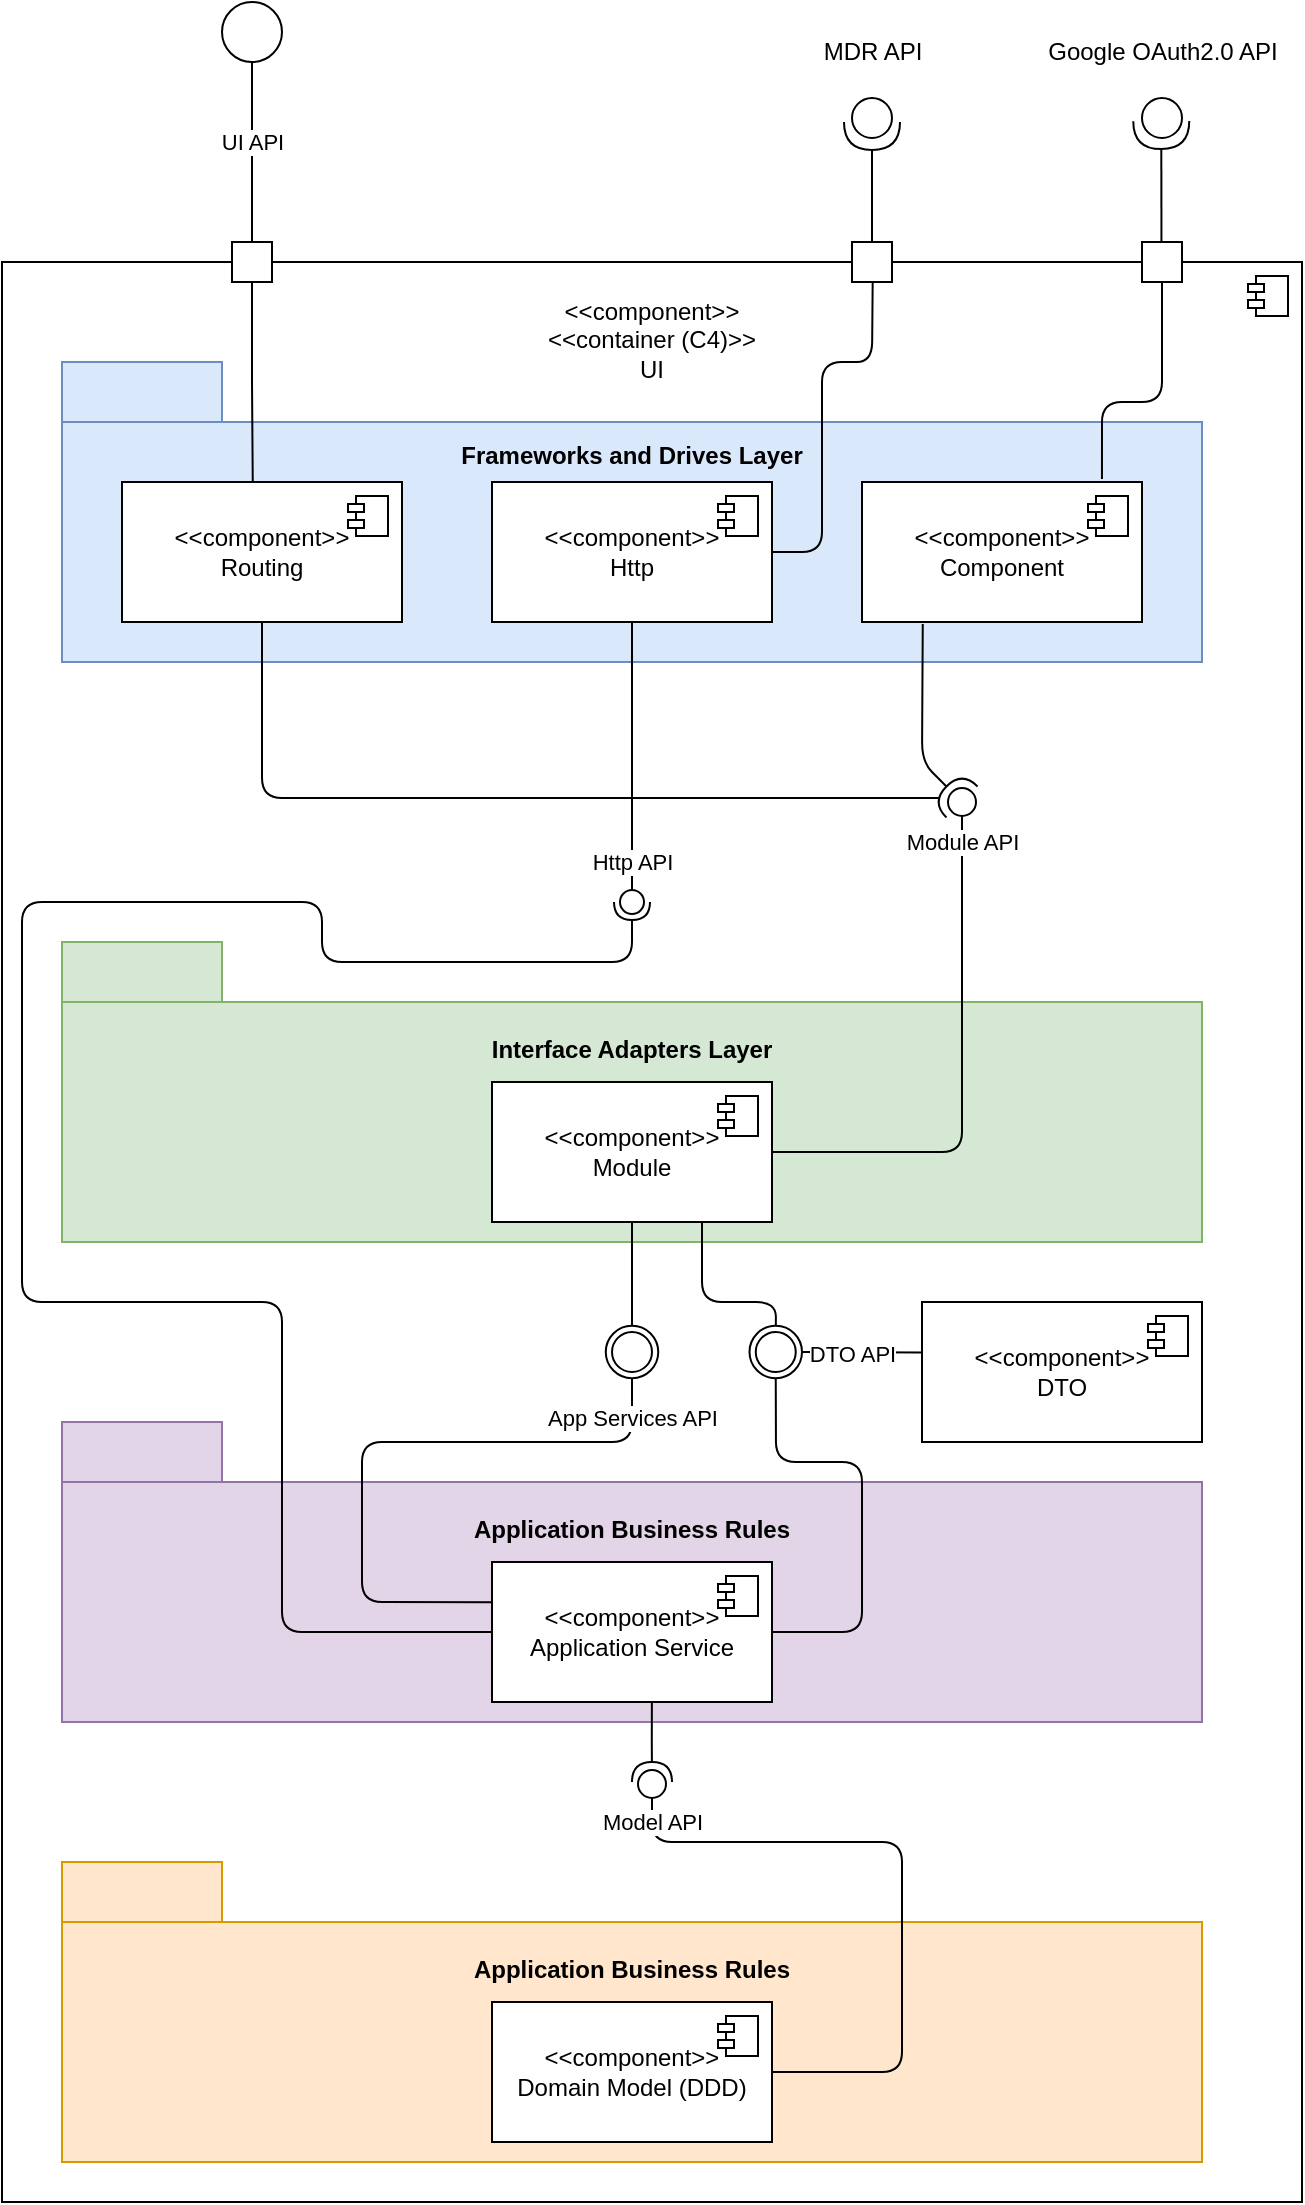 <mxfile>
    <diagram name="Página-1" id="oDKx01zZ5vxRKA5znKhv">
        <mxGraphModel dx="1204" dy="916" grid="1" gridSize="10" guides="1" tooltips="1" connect="1" arrows="1" fold="1" page="1" pageScale="1" pageWidth="827" pageHeight="1169" math="0" shadow="0">
            <root>
                <mxCell id="0"/>
                <mxCell id="1" parent="0"/>
                <mxCell id="-gaBI5YNp0DLK8B5nc4l-1" value="&amp;lt;&amp;lt;component&amp;gt;&amp;gt;&lt;div&gt;&amp;lt;&amp;lt;container (C4)&amp;gt;&amp;gt;&lt;/div&gt;&lt;div&gt;UI&lt;/div&gt;&lt;div&gt;&lt;br&gt;&lt;/div&gt;&lt;div&gt;&lt;br&gt;&lt;/div&gt;&lt;div&gt;&lt;br&gt;&lt;/div&gt;&lt;div&gt;&lt;br&gt;&lt;/div&gt;&lt;div&gt;&lt;br&gt;&lt;/div&gt;&lt;div&gt;&lt;br&gt;&lt;/div&gt;&lt;div&gt;&lt;br&gt;&lt;/div&gt;&lt;div&gt;&lt;br&gt;&lt;/div&gt;&lt;div&gt;&lt;br&gt;&lt;/div&gt;&lt;div&gt;&lt;br&gt;&lt;/div&gt;&lt;div&gt;&lt;br&gt;&lt;/div&gt;&lt;div&gt;&lt;br&gt;&lt;/div&gt;&lt;div&gt;&lt;br&gt;&lt;/div&gt;&lt;div&gt;&lt;br&gt;&lt;/div&gt;&lt;div&gt;&lt;br&gt;&lt;/div&gt;&lt;div&gt;&lt;br&gt;&lt;/div&gt;&lt;div&gt;&lt;br&gt;&lt;/div&gt;&lt;div&gt;&lt;br&gt;&lt;/div&gt;&lt;div&gt;&lt;br&gt;&lt;/div&gt;&lt;div&gt;&lt;br&gt;&lt;/div&gt;&lt;div&gt;&lt;br&gt;&lt;/div&gt;&lt;div&gt;&lt;br&gt;&lt;/div&gt;&lt;div&gt;&lt;br&gt;&lt;/div&gt;&lt;div&gt;&lt;br&gt;&lt;/div&gt;&lt;div&gt;&lt;br&gt;&lt;/div&gt;&lt;div&gt;&lt;br&gt;&lt;/div&gt;&lt;div&gt;&lt;br&gt;&lt;/div&gt;&lt;div&gt;&lt;br&gt;&lt;/div&gt;&lt;div&gt;&lt;br&gt;&lt;/div&gt;&lt;div&gt;&lt;br&gt;&lt;/div&gt;&lt;div&gt;&lt;br&gt;&lt;/div&gt;&lt;div&gt;&lt;br&gt;&lt;/div&gt;&lt;div&gt;&lt;br&gt;&lt;/div&gt;&lt;div&gt;&lt;br&gt;&lt;/div&gt;&lt;div&gt;&lt;br&gt;&lt;/div&gt;&lt;div&gt;&lt;br&gt;&lt;/div&gt;&lt;div&gt;&lt;br&gt;&lt;/div&gt;&lt;div&gt;&lt;br&gt;&lt;/div&gt;&lt;div&gt;&lt;br&gt;&lt;/div&gt;&lt;div&gt;&lt;br&gt;&lt;/div&gt;&lt;div&gt;&lt;br&gt;&lt;/div&gt;&lt;div&gt;&lt;br&gt;&lt;/div&gt;&lt;div&gt;&lt;br&gt;&lt;/div&gt;&lt;div&gt;&lt;br&gt;&lt;/div&gt;&lt;div&gt;&lt;br&gt;&lt;/div&gt;&lt;div&gt;&lt;br&gt;&lt;/div&gt;&lt;div&gt;&lt;br&gt;&lt;/div&gt;&lt;div&gt;&lt;br&gt;&lt;/div&gt;&lt;div&gt;&lt;br&gt;&lt;/div&gt;&lt;div&gt;&lt;br&gt;&lt;/div&gt;&lt;div&gt;&lt;br&gt;&lt;/div&gt;&lt;div&gt;&lt;br&gt;&lt;/div&gt;&lt;div&gt;&lt;br&gt;&lt;/div&gt;&lt;div&gt;&lt;br&gt;&lt;/div&gt;&lt;div&gt;&lt;br&gt;&lt;/div&gt;&lt;div&gt;&lt;br&gt;&lt;/div&gt;&lt;div&gt;&lt;br&gt;&lt;/div&gt;&lt;div&gt;&lt;br&gt;&lt;/div&gt;&lt;div&gt;&lt;br&gt;&lt;/div&gt;&lt;div&gt;&lt;br&gt;&lt;/div&gt;&lt;div&gt;&lt;br&gt;&lt;/div&gt;&lt;div&gt;&lt;br&gt;&lt;/div&gt;" style="html=1;dropTarget=0;whiteSpace=wrap;" parent="1" vertex="1">
                    <mxGeometry x="40" y="150" width="650" height="970" as="geometry"/>
                </mxCell>
                <mxCell id="-gaBI5YNp0DLK8B5nc4l-2" value="" style="shape=module;jettyWidth=8;jettyHeight=4;" parent="-gaBI5YNp0DLK8B5nc4l-1" vertex="1">
                    <mxGeometry x="1" width="20" height="20" relative="1" as="geometry">
                        <mxPoint x="-27" y="7" as="offset"/>
                    </mxGeometry>
                </mxCell>
                <mxCell id="-gaBI5YNp0DLK8B5nc4l-3" value="Frameworks and Drives Layer&lt;br&gt;&lt;br&gt;&lt;br&gt;&lt;div&gt;&lt;br&gt;&lt;/div&gt;&lt;div&gt;&lt;br&gt;&lt;/div&gt;&lt;div&gt;&lt;br&gt;&lt;/div&gt;&lt;div&gt;&lt;br&gt;&lt;/div&gt;" style="shape=folder;fontStyle=1;tabWidth=80;tabHeight=30;tabPosition=left;html=1;boundedLbl=1;whiteSpace=wrap;fillColor=#dae8fc;strokeColor=#6c8ebf;" parent="1" vertex="1">
                    <mxGeometry x="70" y="200" width="570" height="150" as="geometry"/>
                </mxCell>
                <mxCell id="-gaBI5YNp0DLK8B5nc4l-4" value="Interface Adapters Layer&lt;div&gt;&lt;br&gt;&lt;/div&gt;&lt;div&gt;&lt;br&gt;&lt;/div&gt;&lt;div&gt;&lt;br&gt;&lt;/div&gt;&lt;div&gt;&lt;br&gt;&lt;/div&gt;&lt;div&gt;&lt;br&gt;&lt;/div&gt;" style="shape=folder;fontStyle=1;tabWidth=80;tabHeight=30;tabPosition=left;html=1;boundedLbl=1;whiteSpace=wrap;fillColor=#d5e8d4;strokeColor=#82b366;" parent="1" vertex="1">
                    <mxGeometry x="70" y="490" width="570" height="150" as="geometry"/>
                </mxCell>
                <mxCell id="-gaBI5YNp0DLK8B5nc4l-5" value="Application Business Rules&lt;div&gt;&lt;br&gt;&lt;/div&gt;&lt;div&gt;&lt;br&gt;&lt;/div&gt;&lt;div&gt;&lt;br&gt;&lt;/div&gt;&lt;div&gt;&lt;br&gt;&lt;/div&gt;&lt;div&gt;&lt;br&gt;&lt;/div&gt;" style="shape=folder;fontStyle=1;tabWidth=80;tabHeight=30;tabPosition=left;html=1;boundedLbl=1;whiteSpace=wrap;fillColor=#e1d5e7;strokeColor=#9673a6;" parent="1" vertex="1">
                    <mxGeometry x="70" y="730" width="570" height="150" as="geometry"/>
                </mxCell>
                <mxCell id="-gaBI5YNp0DLK8B5nc4l-6" value="Application Business Rules&lt;div&gt;&lt;br&gt;&lt;/div&gt;&lt;div&gt;&lt;br&gt;&lt;/div&gt;&lt;div&gt;&lt;br&gt;&lt;/div&gt;&lt;div&gt;&lt;br&gt;&lt;/div&gt;&lt;div&gt;&lt;br&gt;&lt;/div&gt;" style="shape=folder;fontStyle=1;tabWidth=80;tabHeight=30;tabPosition=left;html=1;boundedLbl=1;whiteSpace=wrap;fillColor=#ffe6cc;strokeColor=#d79b00;" parent="1" vertex="1">
                    <mxGeometry x="70" y="950" width="570" height="150" as="geometry"/>
                </mxCell>
                <mxCell id="37" style="edgeStyle=none;html=1;endArrow=none;endFill=0;endSize=12;" parent="1" source="-gaBI5YNp0DLK8B5nc4l-7" edge="1">
                    <mxGeometry relative="1" as="geometry">
                        <mxPoint x="509" y="418" as="targetPoint"/>
                        <Array as="points">
                            <mxPoint x="170" y="418"/>
                        </Array>
                    </mxGeometry>
                </mxCell>
                <mxCell id="-gaBI5YNp0DLK8B5nc4l-7" value="&amp;lt;&amp;lt;component&amp;gt;&amp;gt;&lt;div&gt;Routing&lt;/div&gt;" style="html=1;dropTarget=0;whiteSpace=wrap;" parent="1" vertex="1">
                    <mxGeometry x="100" y="260" width="140" height="70" as="geometry"/>
                </mxCell>
                <mxCell id="-gaBI5YNp0DLK8B5nc4l-8" value="" style="shape=module;jettyWidth=8;jettyHeight=4;" parent="-gaBI5YNp0DLK8B5nc4l-7" vertex="1">
                    <mxGeometry x="1" width="20" height="20" relative="1" as="geometry">
                        <mxPoint x="-27" y="7" as="offset"/>
                    </mxGeometry>
                </mxCell>
                <mxCell id="19" style="edgeStyle=none;html=1;entryX=0.5;entryY=0;entryDx=0;entryDy=0;endArrow=none;endFill=0;endSize=5;" parent="1" source="-gaBI5YNp0DLK8B5nc4l-9" target="17" edge="1">
                    <mxGeometry relative="1" as="geometry"/>
                </mxCell>
                <mxCell id="20" value="Module API" style="edgeStyle=none;html=1;endArrow=oval;endFill=0;endSize=14;exitX=1;exitY=0.5;exitDx=0;exitDy=0;" parent="1" source="-gaBI5YNp0DLK8B5nc4l-9" edge="1">
                    <mxGeometry x="0.852" relative="1" as="geometry">
                        <mxPoint x="520" y="420" as="targetPoint"/>
                        <Array as="points">
                            <mxPoint x="520" y="595"/>
                            <mxPoint x="520" y="510"/>
                        </Array>
                        <mxPoint as="offset"/>
                    </mxGeometry>
                </mxCell>
                <mxCell id="44" style="edgeStyle=none;html=1;entryX=0.5;entryY=0;entryDx=0;entryDy=0;endArrow=none;endFill=0;exitX=0.75;exitY=1;exitDx=0;exitDy=0;" edge="1" parent="1" source="-gaBI5YNp0DLK8B5nc4l-9" target="43">
                    <mxGeometry relative="1" as="geometry">
                        <Array as="points">
                            <mxPoint x="390" y="670"/>
                            <mxPoint x="427" y="670"/>
                        </Array>
                    </mxGeometry>
                </mxCell>
                <mxCell id="-gaBI5YNp0DLK8B5nc4l-9" value="&amp;lt;&amp;lt;component&amp;gt;&amp;gt;&lt;div&gt;Module&lt;/div&gt;" style="html=1;dropTarget=0;whiteSpace=wrap;" parent="1" vertex="1">
                    <mxGeometry x="285" y="560" width="140" height="70" as="geometry"/>
                </mxCell>
                <mxCell id="-gaBI5YNp0DLK8B5nc4l-10" value="" style="shape=module;jettyWidth=8;jettyHeight=4;" parent="-gaBI5YNp0DLK8B5nc4l-9" vertex="1">
                    <mxGeometry x="1" width="20" height="20" relative="1" as="geometry">
                        <mxPoint x="-27" y="7" as="offset"/>
                    </mxGeometry>
                </mxCell>
                <mxCell id="-gaBI5YNp0DLK8B5nc4l-64" style="edgeStyle=orthogonalEdgeStyle;rounded=0;orthogonalLoop=1;jettySize=auto;html=1;endArrow=halfCircle;endFill=0;exitX=0.571;exitY=0.992;exitDx=0;exitDy=0;exitPerimeter=0;endSize=8;" parent="1" source="-gaBI5YNp0DLK8B5nc4l-11" edge="1">
                    <mxGeometry relative="1" as="geometry">
                        <Array as="points"/>
                        <mxPoint x="365" y="910" as="targetPoint"/>
                    </mxGeometry>
                </mxCell>
                <mxCell id="18" value="App Services API" style="edgeStyle=none;html=1;entryX=0.5;entryY=1;entryDx=0;entryDy=0;endArrow=none;endFill=0;endSize=5;exitX=0.005;exitY=0.287;exitDx=0;exitDy=0;exitPerimeter=0;" parent="1" source="-gaBI5YNp0DLK8B5nc4l-11" target="17" edge="1">
                    <mxGeometry x="0.874" relative="1" as="geometry">
                        <Array as="points">
                            <mxPoint x="220" y="820"/>
                            <mxPoint x="220" y="780"/>
                            <mxPoint x="220" y="740"/>
                            <mxPoint x="355" y="740"/>
                        </Array>
                        <mxPoint as="offset"/>
                    </mxGeometry>
                </mxCell>
                <mxCell id="24" style="edgeStyle=none;html=1;exitX=0;exitY=0.5;exitDx=0;exitDy=0;endArrow=halfCircle;endFill=0;endSize=7;" parent="1" source="-gaBI5YNp0DLK8B5nc4l-11" edge="1">
                    <mxGeometry relative="1" as="geometry">
                        <mxPoint x="355" y="470" as="targetPoint"/>
                        <Array as="points">
                            <mxPoint x="180" y="835"/>
                            <mxPoint x="180" y="670"/>
                            <mxPoint x="50" y="670"/>
                            <mxPoint x="50" y="470"/>
                            <mxPoint x="200" y="470"/>
                            <mxPoint x="200" y="500"/>
                            <mxPoint x="280" y="500"/>
                            <mxPoint x="355" y="500"/>
                        </Array>
                    </mxGeometry>
                </mxCell>
                <mxCell id="-gaBI5YNp0DLK8B5nc4l-11" value="&amp;lt;&amp;lt;component&amp;gt;&amp;gt;&lt;div&gt;Application Service&lt;/div&gt;" style="html=1;dropTarget=0;whiteSpace=wrap;" parent="1" vertex="1">
                    <mxGeometry x="285" y="800" width="140" height="70" as="geometry"/>
                </mxCell>
                <mxCell id="-gaBI5YNp0DLK8B5nc4l-12" value="" style="shape=module;jettyWidth=8;jettyHeight=4;" parent="-gaBI5YNp0DLK8B5nc4l-11" vertex="1">
                    <mxGeometry x="1" width="20" height="20" relative="1" as="geometry">
                        <mxPoint x="-27" y="7" as="offset"/>
                    </mxGeometry>
                </mxCell>
                <mxCell id="14" value="Model API" style="edgeStyle=none;html=1;endArrow=circle;endFill=0;endSize=6;exitX=1;exitY=0.5;exitDx=0;exitDy=0;" parent="1" source="-gaBI5YNp0DLK8B5nc4l-13" edge="1">
                    <mxGeometry x="0.842" relative="1" as="geometry">
                        <mxPoint x="365" y="903" as="targetPoint"/>
                        <Array as="points">
                            <mxPoint x="490" y="1055"/>
                            <mxPoint x="490" y="940"/>
                            <mxPoint x="365" y="940"/>
                        </Array>
                        <mxPoint as="offset"/>
                    </mxGeometry>
                </mxCell>
                <mxCell id="-gaBI5YNp0DLK8B5nc4l-13" value="&amp;lt;&amp;lt;component&amp;gt;&amp;gt;&lt;div&gt;Domain Model (DDD)&lt;/div&gt;" style="html=1;dropTarget=0;whiteSpace=wrap;" parent="1" vertex="1">
                    <mxGeometry x="285" y="1020" width="140" height="70" as="geometry"/>
                </mxCell>
                <mxCell id="-gaBI5YNp0DLK8B5nc4l-14" value="" style="shape=module;jettyWidth=8;jettyHeight=4;" parent="-gaBI5YNp0DLK8B5nc4l-13" vertex="1">
                    <mxGeometry x="1" width="20" height="20" relative="1" as="geometry">
                        <mxPoint x="-27" y="7" as="offset"/>
                    </mxGeometry>
                </mxCell>
                <mxCell id="21" style="edgeStyle=none;html=1;endArrow=halfCircle;endFill=0;endSize=9;exitX=0.217;exitY=1.015;exitDx=0;exitDy=0;exitPerimeter=0;" parent="1" source="-gaBI5YNp0DLK8B5nc4l-21" edge="1">
                    <mxGeometry relative="1" as="geometry">
                        <mxPoint x="520" y="420" as="targetPoint"/>
                        <Array as="points">
                            <mxPoint x="500" y="400"/>
                            <mxPoint x="510" y="410"/>
                        </Array>
                    </mxGeometry>
                </mxCell>
                <mxCell id="28" style="edgeStyle=none;html=1;endArrow=none;endFill=0;endSize=12;exitX=0.857;exitY=-0.021;exitDx=0;exitDy=0;exitPerimeter=0;" parent="1" source="-gaBI5YNp0DLK8B5nc4l-21" target="25" edge="1">
                    <mxGeometry relative="1" as="geometry">
                        <Array as="points">
                            <mxPoint x="590" y="220"/>
                            <mxPoint x="620" y="220"/>
                        </Array>
                    </mxGeometry>
                </mxCell>
                <mxCell id="-gaBI5YNp0DLK8B5nc4l-21" value="&amp;lt;&amp;lt;component&amp;gt;&amp;gt;&lt;div&gt;Component&lt;/div&gt;" style="html=1;dropTarget=0;whiteSpace=wrap;" parent="1" vertex="1">
                    <mxGeometry x="470" y="260" width="140" height="70" as="geometry"/>
                </mxCell>
                <mxCell id="-gaBI5YNp0DLK8B5nc4l-22" value="" style="shape=module;jettyWidth=8;jettyHeight=4;" parent="-gaBI5YNp0DLK8B5nc4l-21" vertex="1">
                    <mxGeometry x="1" width="20" height="20" relative="1" as="geometry">
                        <mxPoint x="-27" y="7" as="offset"/>
                    </mxGeometry>
                </mxCell>
                <mxCell id="-gaBI5YNp0DLK8B5nc4l-24" value="" style="ellipse;whiteSpace=wrap;html=1;align=center;aspect=fixed;fillColor=none;strokeColor=none;resizable=0;perimeter=centerPerimeter;rotatable=0;allowArrows=0;points=[];outlineConnect=1;" parent="1" vertex="1">
                    <mxGeometry x="150" y="410" width="10" height="10" as="geometry"/>
                </mxCell>
                <mxCell id="-gaBI5YNp0DLK8B5nc4l-42" value="" style="ellipse;whiteSpace=wrap;html=1;align=center;aspect=fixed;fillColor=none;strokeColor=none;resizable=0;perimeter=centerPerimeter;rotatable=0;allowArrows=0;points=[];outlineConnect=1;" parent="1" vertex="1">
                    <mxGeometry x="360" y="970" width="10" height="10" as="geometry"/>
                </mxCell>
                <mxCell id="-gaBI5YNp0DLK8B5nc4l-92" style="edgeStyle=orthogonalEdgeStyle;rounded=0;orthogonalLoop=1;jettySize=auto;html=1;endArrow=none;endFill=0;" parent="1" source="-gaBI5YNp0DLK8B5nc4l-88" target="-gaBI5YNp0DLK8B5nc4l-91" edge="1">
                    <mxGeometry relative="1" as="geometry"/>
                </mxCell>
                <mxCell id="-gaBI5YNp0DLK8B5nc4l-94" value="UI API" style="edgeLabel;html=1;align=center;verticalAlign=middle;resizable=0;points=[];" parent="-gaBI5YNp0DLK8B5nc4l-92" vertex="1" connectable="0">
                    <mxGeometry x="-0.802" y="-1" relative="1" as="geometry">
                        <mxPoint x="1" y="31" as="offset"/>
                    </mxGeometry>
                </mxCell>
                <mxCell id="-gaBI5YNp0DLK8B5nc4l-88" value="" style="ellipse;whiteSpace=wrap;html=1;aspect=fixed;" parent="1" vertex="1">
                    <mxGeometry x="150" y="20" width="30" height="30" as="geometry"/>
                </mxCell>
                <mxCell id="-gaBI5YNp0DLK8B5nc4l-91" value="" style="verticalLabelPosition=bottom;verticalAlign=top;html=1;shape=mxgraph.basic.rect;fillColor2=none;strokeWidth=1;size=20;indent=5;" parent="1" vertex="1">
                    <mxGeometry x="155" y="140" width="20" height="20" as="geometry"/>
                </mxCell>
                <mxCell id="-gaBI5YNp0DLK8B5nc4l-93" style="edgeStyle=orthogonalEdgeStyle;rounded=0;orthogonalLoop=1;jettySize=auto;html=1;entryX=0.467;entryY=0.006;entryDx=0;entryDy=0;entryPerimeter=0;endArrow=none;endFill=0;" parent="1" source="-gaBI5YNp0DLK8B5nc4l-91" target="-gaBI5YNp0DLK8B5nc4l-7" edge="1">
                    <mxGeometry relative="1" as="geometry"/>
                </mxCell>
                <mxCell id="23" value="Http API" style="edgeStyle=none;html=1;endArrow=oval;endFill=0;endSize=12;" parent="1" source="11" edge="1">
                    <mxGeometry x="0.714" relative="1" as="geometry">
                        <mxPoint x="355" y="470" as="targetPoint"/>
                        <mxPoint as="offset"/>
                    </mxGeometry>
                </mxCell>
                <mxCell id="27" style="edgeStyle=none;html=1;entryX=0.517;entryY=1;entryDx=0;entryDy=0;entryPerimeter=0;endArrow=none;endFill=0;endSize=12;exitX=1;exitY=0.5;exitDx=0;exitDy=0;" parent="1" source="11" target="26" edge="1">
                    <mxGeometry relative="1" as="geometry">
                        <Array as="points">
                            <mxPoint x="450" y="295"/>
                            <mxPoint x="450" y="200"/>
                            <mxPoint x="475" y="200"/>
                        </Array>
                    </mxGeometry>
                </mxCell>
                <mxCell id="11" value="&amp;lt;&amp;lt;component&amp;gt;&amp;gt;&lt;div&gt;Http&lt;/div&gt;" style="html=1;dropTarget=0;whiteSpace=wrap;" parent="1" vertex="1">
                    <mxGeometry x="285" y="260" width="140" height="70" as="geometry"/>
                </mxCell>
                <mxCell id="12" value="" style="shape=module;jettyWidth=8;jettyHeight=4;" parent="11" vertex="1">
                    <mxGeometry x="1" width="20" height="20" relative="1" as="geometry">
                        <mxPoint x="-27" y="7" as="offset"/>
                    </mxGeometry>
                </mxCell>
                <mxCell id="17" value="" style="ellipse;whiteSpace=wrap;html=1;aspect=fixed;" parent="1" vertex="1">
                    <mxGeometry x="341.88" y="681.88" width="26.25" height="26.25" as="geometry"/>
                </mxCell>
                <mxCell id="16" value="" style="ellipse;whiteSpace=wrap;html=1;aspect=fixed;" parent="1" vertex="1">
                    <mxGeometry x="345" y="685" width="20" height="20" as="geometry"/>
                </mxCell>
                <mxCell id="25" value="" style="verticalLabelPosition=bottom;verticalAlign=top;html=1;shape=mxgraph.basic.rect;fillColor2=none;strokeWidth=1;size=20;indent=5;" parent="1" vertex="1">
                    <mxGeometry x="610" y="140" width="20" height="20" as="geometry"/>
                </mxCell>
                <mxCell id="29" style="edgeStyle=none;html=1;endArrow=halfCircle;endFill=0;endSize=12;" parent="1" source="26" edge="1">
                    <mxGeometry relative="1" as="geometry">
                        <mxPoint x="475" y="80" as="targetPoint"/>
                    </mxGeometry>
                </mxCell>
                <mxCell id="26" value="" style="verticalLabelPosition=bottom;verticalAlign=top;html=1;shape=mxgraph.basic.rect;fillColor2=none;strokeWidth=1;size=20;indent=5;" parent="1" vertex="1">
                    <mxGeometry x="465" y="140" width="20" height="20" as="geometry"/>
                </mxCell>
                <mxCell id="30" style="edgeStyle=none;html=1;entryX=0.662;entryY=0.061;entryDx=0;entryDy=0;entryPerimeter=0;endArrow=halfCircle;endFill=0;endSize=12;" parent="1" edge="1">
                    <mxGeometry relative="1" as="geometry">
                        <mxPoint x="619.733" y="140" as="sourcePoint"/>
                        <mxPoint x="619.63" y="79.54" as="targetPoint"/>
                    </mxGeometry>
                </mxCell>
                <mxCell id="31" value="" style="ellipse;whiteSpace=wrap;html=1;aspect=fixed;" parent="1" vertex="1">
                    <mxGeometry x="465" y="68" width="20" height="20" as="geometry"/>
                </mxCell>
                <mxCell id="34" value="" style="ellipse;whiteSpace=wrap;html=1;aspect=fixed;" parent="1" vertex="1">
                    <mxGeometry x="610" y="68" width="20" height="20" as="geometry"/>
                </mxCell>
                <mxCell id="35" value="MDR API" style="text;html=1;align=center;verticalAlign=middle;resizable=0;points=[];autosize=1;strokeColor=none;fillColor=none;" parent="1" vertex="1">
                    <mxGeometry x="440" y="30" width="70" height="30" as="geometry"/>
                </mxCell>
                <mxCell id="36" value="Google OAuth2.0 API" style="text;html=1;align=center;verticalAlign=middle;resizable=0;points=[];autosize=1;strokeColor=none;fillColor=none;" parent="1" vertex="1">
                    <mxGeometry x="550" y="30" width="140" height="30" as="geometry"/>
                </mxCell>
                <mxCell id="45" style="edgeStyle=none;html=1;exitX=1;exitY=0.5;exitDx=0;exitDy=0;entryX=-0.001;entryY=0.361;entryDx=0;entryDy=0;entryPerimeter=0;endArrow=none;endFill=0;" edge="1" parent="1" source="41" target="38">
                    <mxGeometry relative="1" as="geometry"/>
                </mxCell>
                <mxCell id="46" style="edgeStyle=none;html=1;exitX=0.5;exitY=1;exitDx=0;exitDy=0;entryX=1;entryY=0.5;entryDx=0;entryDy=0;endArrow=none;endFill=0;" edge="1" parent="1" source="41" target="-gaBI5YNp0DLK8B5nc4l-11">
                    <mxGeometry relative="1" as="geometry">
                        <Array as="points">
                            <mxPoint x="427" y="750"/>
                            <mxPoint x="470" y="750"/>
                            <mxPoint x="470" y="835"/>
                        </Array>
                    </mxGeometry>
                </mxCell>
                <mxCell id="47" value="DTO API" style="edgeLabel;html=1;align=center;verticalAlign=middle;resizable=0;points=[];" vertex="1" connectable="0" parent="46">
                    <mxGeometry x="-0.885" relative="1" as="geometry">
                        <mxPoint x="38" y="-25" as="offset"/>
                    </mxGeometry>
                </mxCell>
                <mxCell id="41" value="" style="ellipse;whiteSpace=wrap;html=1;aspect=fixed;" vertex="1" parent="1">
                    <mxGeometry x="413.75" y="681.88" width="26.25" height="26.25" as="geometry"/>
                </mxCell>
                <mxCell id="43" value="" style="ellipse;whiteSpace=wrap;html=1;aspect=fixed;" vertex="1" parent="1">
                    <mxGeometry x="416.88" y="685.01" width="20" height="20" as="geometry"/>
                </mxCell>
                <mxCell id="2" value="Untitled Layer" parent="0"/>
                <mxCell id="38" value="&amp;lt;&amp;lt;component&amp;gt;&amp;gt;&lt;div&gt;DTO&lt;/div&gt;" style="html=1;dropTarget=0;whiteSpace=wrap;" parent="2" vertex="1">
                    <mxGeometry x="500" y="670" width="140" height="70" as="geometry"/>
                </mxCell>
                <mxCell id="39" value="" style="shape=module;jettyWidth=8;jettyHeight=4;" parent="38" vertex="1">
                    <mxGeometry x="1" width="20" height="20" relative="1" as="geometry">
                        <mxPoint x="-27" y="7" as="offset"/>
                    </mxGeometry>
                </mxCell>
            </root>
        </mxGraphModel>
    </diagram>
</mxfile>